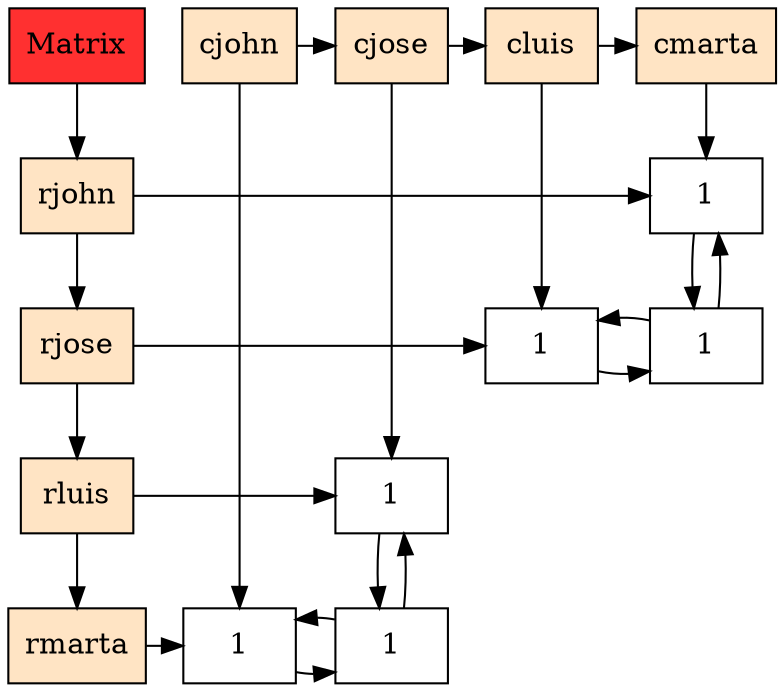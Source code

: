digraph G{
  node[shape=box];
  MTX[ label = "Matrix", style = filled, fillcolor = firebrick1, group = 0 ];
  "cjohn" [label = "cjohn"  style = filled, fillcolor = bisque1, group = john ];
  "cjose" [label = "cjose"  style = filled, fillcolor = bisque1, group = jose ];
  "cluis" [label = "cluis"  style = filled, fillcolor = bisque1, group = luis ];
  "cmarta" [label = "cmarta"  style = filled, fillcolor = bisque1, group = marta ];
  "rjohn" [label = "rjohn"  style = filled, fillcolor = bisque1, group = 0 ];
  "rjose" [label = "rjose"  style = filled, fillcolor = bisque1, group = 0 ];
  "rluis" [label = "rluis"  style = filled, fillcolor = bisque1, group = 0 ];
  "rmarta" [label = "rmarta"  style = filled, fillcolor = bisque1, group = 0 ];
  { rank = same; "MTX";"cjohn";"cjose";"cluis";"cmarta";};
  { rank = same; "rjohn";"2433529423408";};
  { rank = same; "rjose";"2433529440080";"2433529439728";};
  { rank = same; "rluis";"2433529439968";};
  { rank = same; "rmarta";"2433529423296";"2433529439616";};
  "2433529423408" [label = "1" group = marta];
  "2433529440080" [label = "1" group = luis];
  "2433529439728" [label = "1" group = marta];
  "2433529439968" [label = "1" group = jose];
  "2433529423296" [label = "1" group = john];
  "2433529439616" [label = "1" group = jose];
  "cjohn" -> "cjose";
  "cjose" -> "cluis";
  "cluis" -> "cmarta";
  "MTX" -> "rjohn";
  "rjohn" -> "rjose";
  "rjohn" -> "2433529423408";
  "2433529423408" -> "2433529439728";
  "cmarta" -> "2433529423408";
  "rjose" -> "rluis";
  "rjose" -> "2433529440080";
  "2433529440080" -> "2433529439728";
  "cluis" -> "2433529440080";
  "2433529439728" -> "2433529440080";
  "2433529439728" -> "2433529423408";
  "rluis" -> "rmarta";
  "rluis" -> "2433529439968";
  "2433529439968" -> "2433529439616";
  "cjose" -> "2433529439968";
  "rmarta" -> "2433529423296";
  "2433529423296" -> "2433529439616";
  "cjohn" -> "2433529423296";
  "2433529439616" -> "2433529423296";
  "2433529439616" -> "2433529439968";
}
